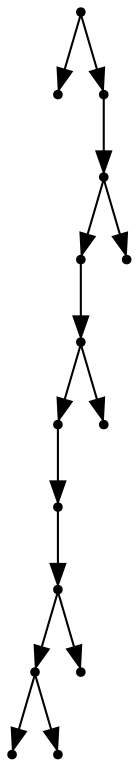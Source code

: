 digraph {
  14 [shape=point];
  0 [shape=point];
  13 [shape=point];
  12 [shape=point];
  10 [shape=point];
  9 [shape=point];
  7 [shape=point];
  6 [shape=point];
  5 [shape=point];
  3 [shape=point];
  1 [shape=point];
  2 [shape=point];
  4 [shape=point];
  8 [shape=point];
  11 [shape=point];
14 -> 0;
14 -> 13;
13 -> 12;
12 -> 10;
10 -> 9;
9 -> 7;
7 -> 6;
6 -> 5;
5 -> 3;
3 -> 1;
3 -> 2;
5 -> 4;
9 -> 8;
12 -> 11;
}
